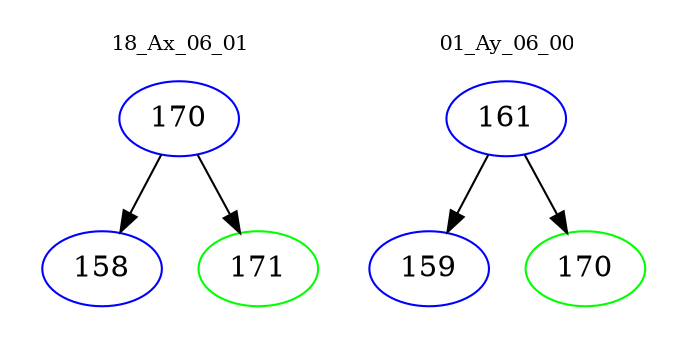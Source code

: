 digraph{
subgraph cluster_0 {
color = white
label = "18_Ax_06_01";
fontsize=10;
T0_170 [label="170", color="blue"]
T0_170 -> T0_158 [color="black"]
T0_158 [label="158", color="blue"]
T0_170 -> T0_171 [color="black"]
T0_171 [label="171", color="green"]
}
subgraph cluster_1 {
color = white
label = "01_Ay_06_00";
fontsize=10;
T1_161 [label="161", color="blue"]
T1_161 -> T1_159 [color="black"]
T1_159 [label="159", color="blue"]
T1_161 -> T1_170 [color="black"]
T1_170 [label="170", color="green"]
}
}
